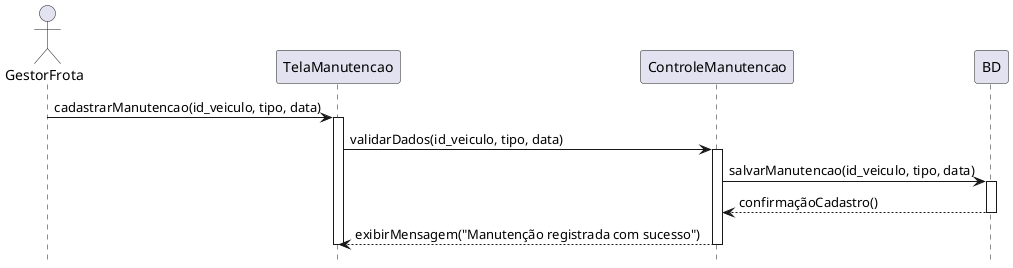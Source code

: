 @startuml "Gerenciar Manutenção"
hide footbox

actor GestorFrota as gestor_ator
participant TelaManutencao as tela_manutencao
participant ControleManutencao as controle_manutencao
participant BD as bd

gestor_ator -> tela_manutencao: cadastrarManutencao(id_veiculo, tipo, data)
activate tela_manutencao

tela_manutencao -> controle_manutencao: validarDados(id_veiculo, tipo, data)
activate controle_manutencao

controle_manutencao -> bd: salvarManutencao(id_veiculo, tipo, data)
activate bd

bd --> controle_manutencao: confirmaçãoCadastro()
deactivate bd

controle_manutencao --> tela_manutencao: exibirMensagem("Manutenção registrada com sucesso")
deactivate controle_manutencao

deactivate tela_manutencao
@enduml
